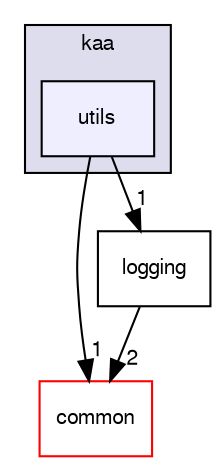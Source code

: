 digraph "/var/lib/jenkins/workspace/kaa_release_0_7_4/client/client-multi/client-cpp/kaa/utils" {
  bgcolor=transparent;
  compound=true
  node [ fontsize="10", fontname="FreeSans"];
  edge [ labelfontsize="10", labelfontname="FreeSans"];
  subgraph clusterdir_f61e59ad429b6ae0807fe8e8cbaf1a3b {
    graph [ bgcolor="#ddddee", pencolor="black", label="kaa" fontname="FreeSans", fontsize="10", URL="dir_f61e59ad429b6ae0807fe8e8cbaf1a3b.html"]
  dir_7b1a14d4cab44a0420910b92a6c6c75f [shape=box, label="utils", style="filled", fillcolor="#eeeeff", pencolor="black", URL="dir_7b1a14d4cab44a0420910b92a6c6c75f.html"];
  }
  dir_022e62d6551667ba0becbb4572cf22fa [shape=box label="common" color="red" URL="dir_022e62d6551667ba0becbb4572cf22fa.html"];
  dir_15f09dc14c307fcf747a44ba258707cf [shape=box label="logging" URL="dir_15f09dc14c307fcf747a44ba258707cf.html"];
  dir_7b1a14d4cab44a0420910b92a6c6c75f->dir_022e62d6551667ba0becbb4572cf22fa [headlabel="1", labeldistance=1.5 headhref="dir_000034_000014.html"];
  dir_7b1a14d4cab44a0420910b92a6c6c75f->dir_15f09dc14c307fcf747a44ba258707cf [headlabel="1", labeldistance=1.5 headhref="dir_000034_000027.html"];
  dir_15f09dc14c307fcf747a44ba258707cf->dir_022e62d6551667ba0becbb4572cf22fa [headlabel="2", labeldistance=1.5 headhref="dir_000027_000014.html"];
}
